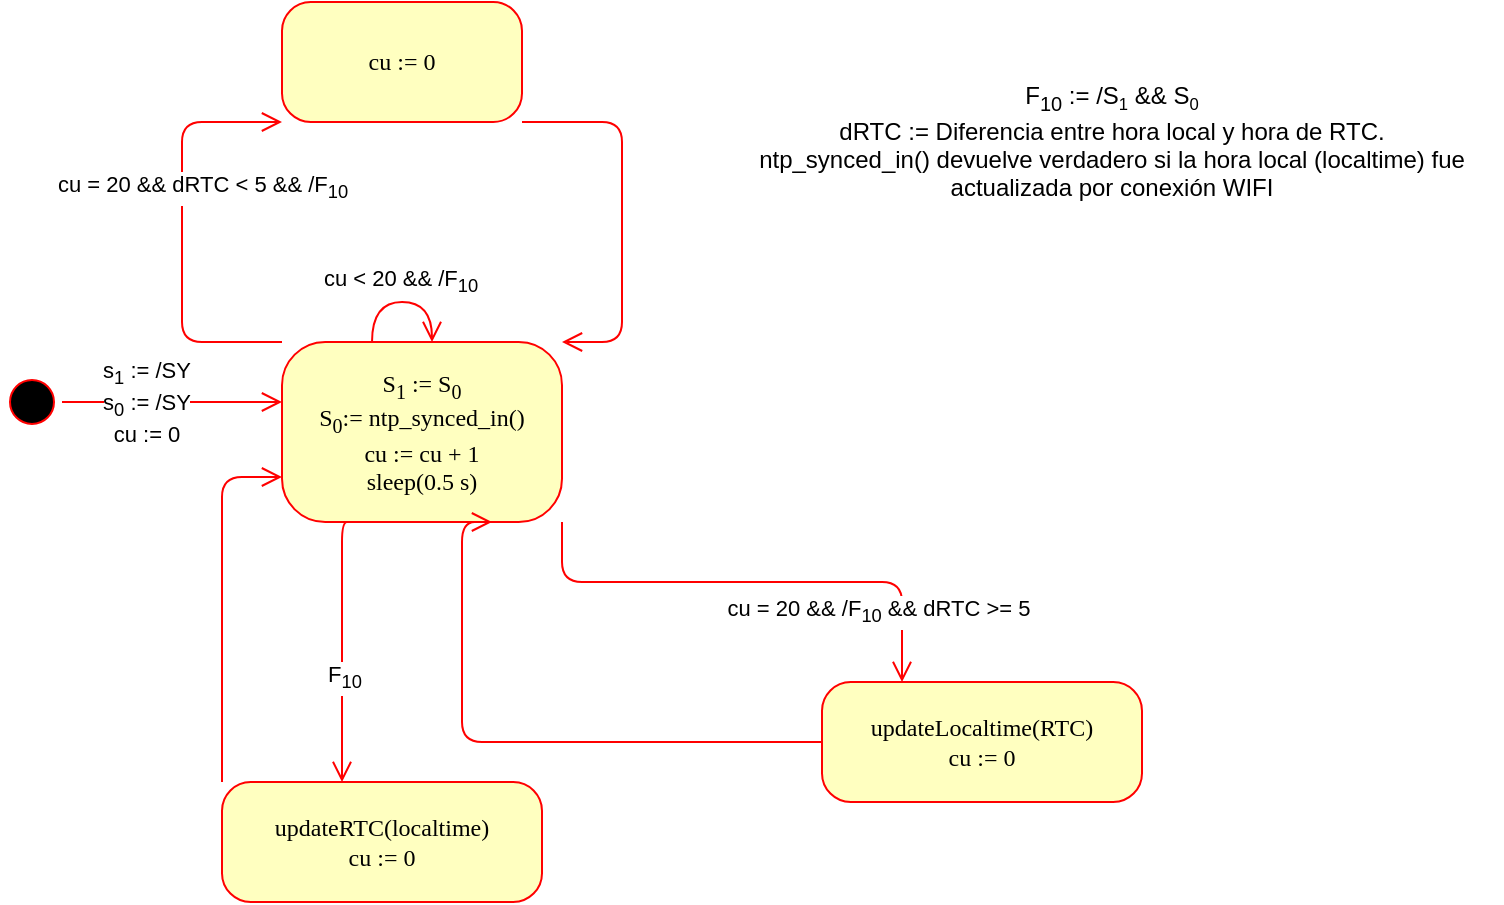 <mxfile version="26.2.14">
  <diagram name="Page-1" id="58cdce13-f638-feb5-8d6f-7d28b1aa9fa0">
    <mxGraphModel dx="1483" dy="699" grid="1" gridSize="10" guides="1" tooltips="1" connect="1" arrows="1" fold="1" page="1" pageScale="1" pageWidth="1100" pageHeight="850" background="none" math="0" shadow="0">
      <root>
        <mxCell id="0" />
        <mxCell id="1" parent="0" />
        <mxCell id="3cde6dad864a17aa-10" style="edgeStyle=elbowEdgeStyle;html=1;labelBackgroundColor=none;endArrow=open;endSize=8;strokeColor=#ff0000;fontFamily=Verdana;fontSize=12;align=left;exitX=0.25;exitY=1;exitDx=0;exitDy=0;" parent="1" source="382b91b5511bd0f7-8" target="3cde6dad864a17aa-1" edge="1">
          <mxGeometry relative="1" as="geometry">
            <Array as="points">
              <mxPoint x="360" y="450" />
            </Array>
          </mxGeometry>
        </mxCell>
        <mxCell id="DRrF7blhVXr2x2i8JfAI-3" value="F&lt;sub&gt;10&lt;/sub&gt;" style="edgeLabel;html=1;align=center;verticalAlign=middle;resizable=0;points=[];" parent="3cde6dad864a17aa-10" vertex="1" connectable="0">
          <mxGeometry x="0.155" y="1" relative="1" as="geometry">
            <mxPoint y="5" as="offset" />
          </mxGeometry>
        </mxCell>
        <mxCell id="382b91b5511bd0f7-8" value="&lt;div&gt;S&lt;sub&gt;1&lt;/sub&gt; := S&lt;sub&gt;0&lt;/sub&gt;&lt;/div&gt;S&lt;sub&gt;0&lt;/sub&gt;:= ntp_synced_in()&lt;div&gt;cu := cu + 1&lt;/div&gt;&lt;div&gt;sleep(0.5 s)&lt;/div&gt;" style="rounded=1;whiteSpace=wrap;html=1;arcSize=24;fillColor=#ffffc0;strokeColor=#ff0000;shadow=0;comic=0;labelBackgroundColor=none;fontFamily=Verdana;fontSize=12;fontColor=#000000;align=center;" parent="1" vertex="1">
          <mxGeometry x="330" y="310" width="140" height="90" as="geometry" />
        </mxCell>
        <mxCell id="3cde6dad864a17aa-9" style="edgeStyle=elbowEdgeStyle;html=1;labelBackgroundColor=none;endArrow=open;endSize=8;strokeColor=#ff0000;fontFamily=Verdana;fontSize=12;align=left;" parent="1" edge="1">
          <mxGeometry relative="1" as="geometry">
            <mxPoint x="220" y="340" as="sourcePoint" />
            <mxPoint x="330" y="340" as="targetPoint" />
          </mxGeometry>
        </mxCell>
        <mxCell id="DRrF7blhVXr2x2i8JfAI-1" value="s&lt;sub&gt;1&lt;/sub&gt; := /SY&lt;div&gt;s&lt;sub&gt;0&lt;/sub&gt; := /SY&lt;/div&gt;&lt;div&gt;cu := 0&lt;/div&gt;" style="edgeLabel;html=1;align=center;verticalAlign=middle;resizable=0;points=[];" parent="3cde6dad864a17aa-9" vertex="1" connectable="0">
          <mxGeometry x="-0.245" relative="1" as="geometry">
            <mxPoint as="offset" />
          </mxGeometry>
        </mxCell>
        <mxCell id="2a3bc250acf0617d-3" value="" style="ellipse;html=1;shape=startState;fillColor=#000000;strokeColor=#ff0000;rounded=1;shadow=0;comic=0;labelBackgroundColor=none;fontFamily=Verdana;fontSize=12;fontColor=#000000;align=center;direction=south;" parent="1" vertex="1">
          <mxGeometry x="190" y="325" width="30" height="30" as="geometry" />
        </mxCell>
        <mxCell id="3cde6dad864a17aa-1" value="updateRTC(localtime)&lt;div&gt;cu := 0&lt;/div&gt;" style="rounded=1;whiteSpace=wrap;html=1;arcSize=24;fillColor=#ffffc0;strokeColor=#ff0000;shadow=0;comic=0;labelBackgroundColor=none;fontFamily=Verdana;fontSize=12;fontColor=#000000;align=center;" parent="1" vertex="1">
          <mxGeometry x="300" y="530" width="160" height="60" as="geometry" />
        </mxCell>
        <mxCell id="3cde6dad864a17aa-2" value="cu := 0" style="rounded=1;whiteSpace=wrap;html=1;arcSize=24;fillColor=#ffffc0;strokeColor=#ff0000;shadow=0;comic=0;labelBackgroundColor=none;fontFamily=Verdana;fontSize=12;fontColor=#000000;align=center;" parent="1" vertex="1">
          <mxGeometry x="330" y="140" width="120" height="60" as="geometry" />
        </mxCell>
        <mxCell id="DRrF7blhVXr2x2i8JfAI-5" style="edgeStyle=orthogonalEdgeStyle;html=1;labelBackgroundColor=none;endArrow=open;endSize=8;strokeColor=#ff0000;fontFamily=Verdana;fontSize=12;align=left;exitX=0.5;exitY=0;exitDx=0;exitDy=0;curved=1;" parent="1" edge="1">
          <mxGeometry relative="1" as="geometry">
            <mxPoint x="375" y="310" as="sourcePoint" />
            <mxPoint x="405" y="310" as="targetPoint" />
            <Array as="points">
              <mxPoint x="375" y="290" />
              <mxPoint x="405" y="290" />
            </Array>
          </mxGeometry>
        </mxCell>
        <mxCell id="DRrF7blhVXr2x2i8JfAI-7" value="cu &amp;lt; 20 &amp;amp;&amp;amp;&amp;nbsp;/F&lt;sub&gt;10&lt;/sub&gt;" style="edgeLabel;html=1;align=center;verticalAlign=middle;resizable=0;points=[];" parent="DRrF7blhVXr2x2i8JfAI-5" vertex="1" connectable="0">
          <mxGeometry x="-0.026" y="-2" relative="1" as="geometry">
            <mxPoint y="-12" as="offset" />
          </mxGeometry>
        </mxCell>
        <mxCell id="DRrF7blhVXr2x2i8JfAI-8" style="edgeStyle=elbowEdgeStyle;html=1;labelBackgroundColor=none;endArrow=open;endSize=8;strokeColor=#ff0000;fontFamily=Verdana;fontSize=12;align=left;exitX=0;exitY=0;exitDx=0;exitDy=0;entryX=0;entryY=1;entryDx=0;entryDy=0;" parent="1" source="382b91b5511bd0f7-8" target="3cde6dad864a17aa-2" edge="1">
          <mxGeometry relative="1" as="geometry">
            <mxPoint x="520" y="265" as="sourcePoint" />
            <mxPoint x="600" y="425" as="targetPoint" />
            <Array as="points">
              <mxPoint x="280" y="260" />
            </Array>
          </mxGeometry>
        </mxCell>
        <mxCell id="DRrF7blhVXr2x2i8JfAI-9" value="cu = 20 &amp;amp;&amp;amp; dRTC &amp;lt; 5 &amp;amp;&amp;amp; /F&lt;sub&gt;10&lt;/sub&gt;" style="edgeLabel;html=1;align=center;verticalAlign=middle;resizable=0;points=[];" parent="DRrF7blhVXr2x2i8JfAI-8" vertex="1" connectable="0">
          <mxGeometry x="0.155" y="1" relative="1" as="geometry">
            <mxPoint x="11" y="-6" as="offset" />
          </mxGeometry>
        </mxCell>
        <mxCell id="DRrF7blhVXr2x2i8JfAI-11" style="edgeStyle=elbowEdgeStyle;html=1;labelBackgroundColor=none;endArrow=open;endSize=8;strokeColor=#ff0000;fontFamily=Verdana;fontSize=12;align=left;exitX=1;exitY=1;exitDx=0;exitDy=0;entryX=1;entryY=0;entryDx=0;entryDy=0;" parent="1" source="3cde6dad864a17aa-2" target="382b91b5511bd0f7-8" edge="1">
          <mxGeometry relative="1" as="geometry">
            <mxPoint x="590" y="270" as="sourcePoint" />
            <mxPoint x="590" y="160" as="targetPoint" />
            <Array as="points">
              <mxPoint x="500" y="270" />
            </Array>
          </mxGeometry>
        </mxCell>
        <mxCell id="DRrF7blhVXr2x2i8JfAI-16" style="edgeStyle=elbowEdgeStyle;html=1;labelBackgroundColor=none;endArrow=open;endSize=8;strokeColor=#ff0000;fontFamily=Verdana;fontSize=12;align=left;exitX=0;exitY=0;exitDx=0;exitDy=0;entryX=0;entryY=0.75;entryDx=0;entryDy=0;" parent="1" source="3cde6dad864a17aa-1" target="382b91b5511bd0f7-8" edge="1">
          <mxGeometry relative="1" as="geometry">
            <mxPoint x="460" y="210" as="sourcePoint" />
            <mxPoint x="460" y="320" as="targetPoint" />
            <Array as="points">
              <mxPoint x="300" y="380" />
            </Array>
          </mxGeometry>
        </mxCell>
        <mxCell id="DRrF7blhVXr2x2i8JfAI-17" value="updateLocaltime(RTC)&lt;div&gt;cu := 0&lt;/div&gt;" style="rounded=1;whiteSpace=wrap;html=1;arcSize=24;fillColor=#ffffc0;strokeColor=#ff0000;shadow=0;comic=0;labelBackgroundColor=none;fontFamily=Verdana;fontSize=12;fontColor=#000000;align=center;" parent="1" vertex="1">
          <mxGeometry x="600" y="480" width="160" height="60" as="geometry" />
        </mxCell>
        <mxCell id="DRrF7blhVXr2x2i8JfAI-19" style="edgeStyle=elbowEdgeStyle;html=1;labelBackgroundColor=none;endArrow=open;endSize=8;strokeColor=#ff0000;fontFamily=Verdana;fontSize=12;align=left;exitX=1;exitY=1;exitDx=0;exitDy=0;entryX=0.25;entryY=0;entryDx=0;entryDy=0;elbow=vertical;" parent="1" source="382b91b5511bd0f7-8" target="DRrF7blhVXr2x2i8JfAI-17" edge="1">
          <mxGeometry relative="1" as="geometry">
            <mxPoint x="450" y="410" as="sourcePoint" />
            <mxPoint x="450" y="520" as="targetPoint" />
            <Array as="points">
              <mxPoint x="550" y="430" />
            </Array>
          </mxGeometry>
        </mxCell>
        <mxCell id="DRrF7blhVXr2x2i8JfAI-23" value="cu = 20 &amp;amp;&amp;amp; /F&lt;sub&gt;10&lt;/sub&gt;&amp;nbsp;&amp;amp;&amp;amp; dRTC &amp;gt;= 5" style="edgeLabel;html=1;align=center;verticalAlign=middle;resizable=0;points=[];" parent="DRrF7blhVXr2x2i8JfAI-19" vertex="1" connectable="0">
          <mxGeometry x="-0.182" y="3" relative="1" as="geometry">
            <mxPoint x="85" y="18" as="offset" />
          </mxGeometry>
        </mxCell>
        <mxCell id="DRrF7blhVXr2x2i8JfAI-21" style="edgeStyle=elbowEdgeStyle;html=1;labelBackgroundColor=none;endArrow=open;endSize=8;strokeColor=#ff0000;fontFamily=Verdana;fontSize=12;align=left;exitX=0;exitY=0.5;exitDx=0;exitDy=0;entryX=0.75;entryY=1;entryDx=0;entryDy=0;" parent="1" source="DRrF7blhVXr2x2i8JfAI-17" target="382b91b5511bd0f7-8" edge="1">
          <mxGeometry relative="1" as="geometry">
            <mxPoint x="460" y="490" as="sourcePoint" />
            <mxPoint x="460" y="380" as="targetPoint" />
            <Array as="points">
              <mxPoint x="420" y="460" />
            </Array>
          </mxGeometry>
        </mxCell>
        <mxCell id="1xdKz61MLIoSzp586JhB-2" value="F&lt;sub&gt;10&lt;/sub&gt;&amp;nbsp;:= /S&lt;span style=&quot;font-size: 10px;&quot;&gt;&lt;sub&gt;1&lt;/sub&gt;&lt;/span&gt;&amp;nbsp;&amp;amp;&amp;amp; S&lt;span style=&quot;font-size: 10px;&quot;&gt;&lt;sub&gt;0&lt;/sub&gt;&lt;/span&gt;&lt;div&gt;dRTC := Diferencia entre hora local y hora de RTC.&lt;/div&gt;&lt;div&gt;ntp_synced_in() devuelve verdadero si la hora local (localtime) fue actualizada por conexión WIFI&lt;/div&gt;" style="text;html=1;align=center;verticalAlign=middle;whiteSpace=wrap;rounded=0;" vertex="1" parent="1">
          <mxGeometry x="550" y="160" width="390" height="100" as="geometry" />
        </mxCell>
      </root>
    </mxGraphModel>
  </diagram>
</mxfile>

